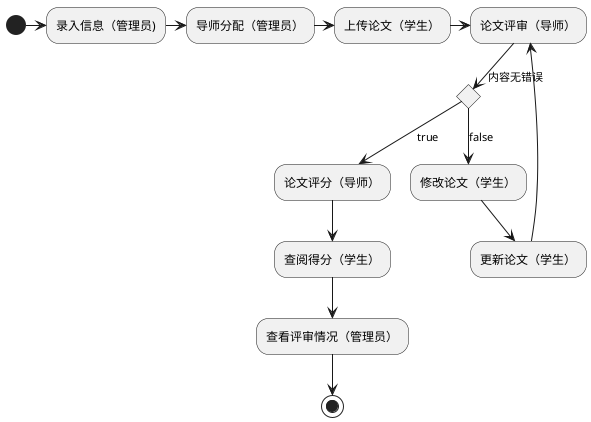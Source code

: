 @startuml

(*) -right-> "录入信息（管理员)"
-right-> "导师分配（管理员）"
-right-> "上传论文（学生）"
-right-> "论文评审（导师）"
If "内容无错误" then
--> [true] "论文评分（导师）"
--> "查阅得分（学生）"
else
--> [false] "修改论文（学生）"
--> "更新论文（学生）"
--> "论文评审（导师）"
endif
"查阅得分（学生）" --> "查看评审情况（管理员）"
--> (*)

@enduml